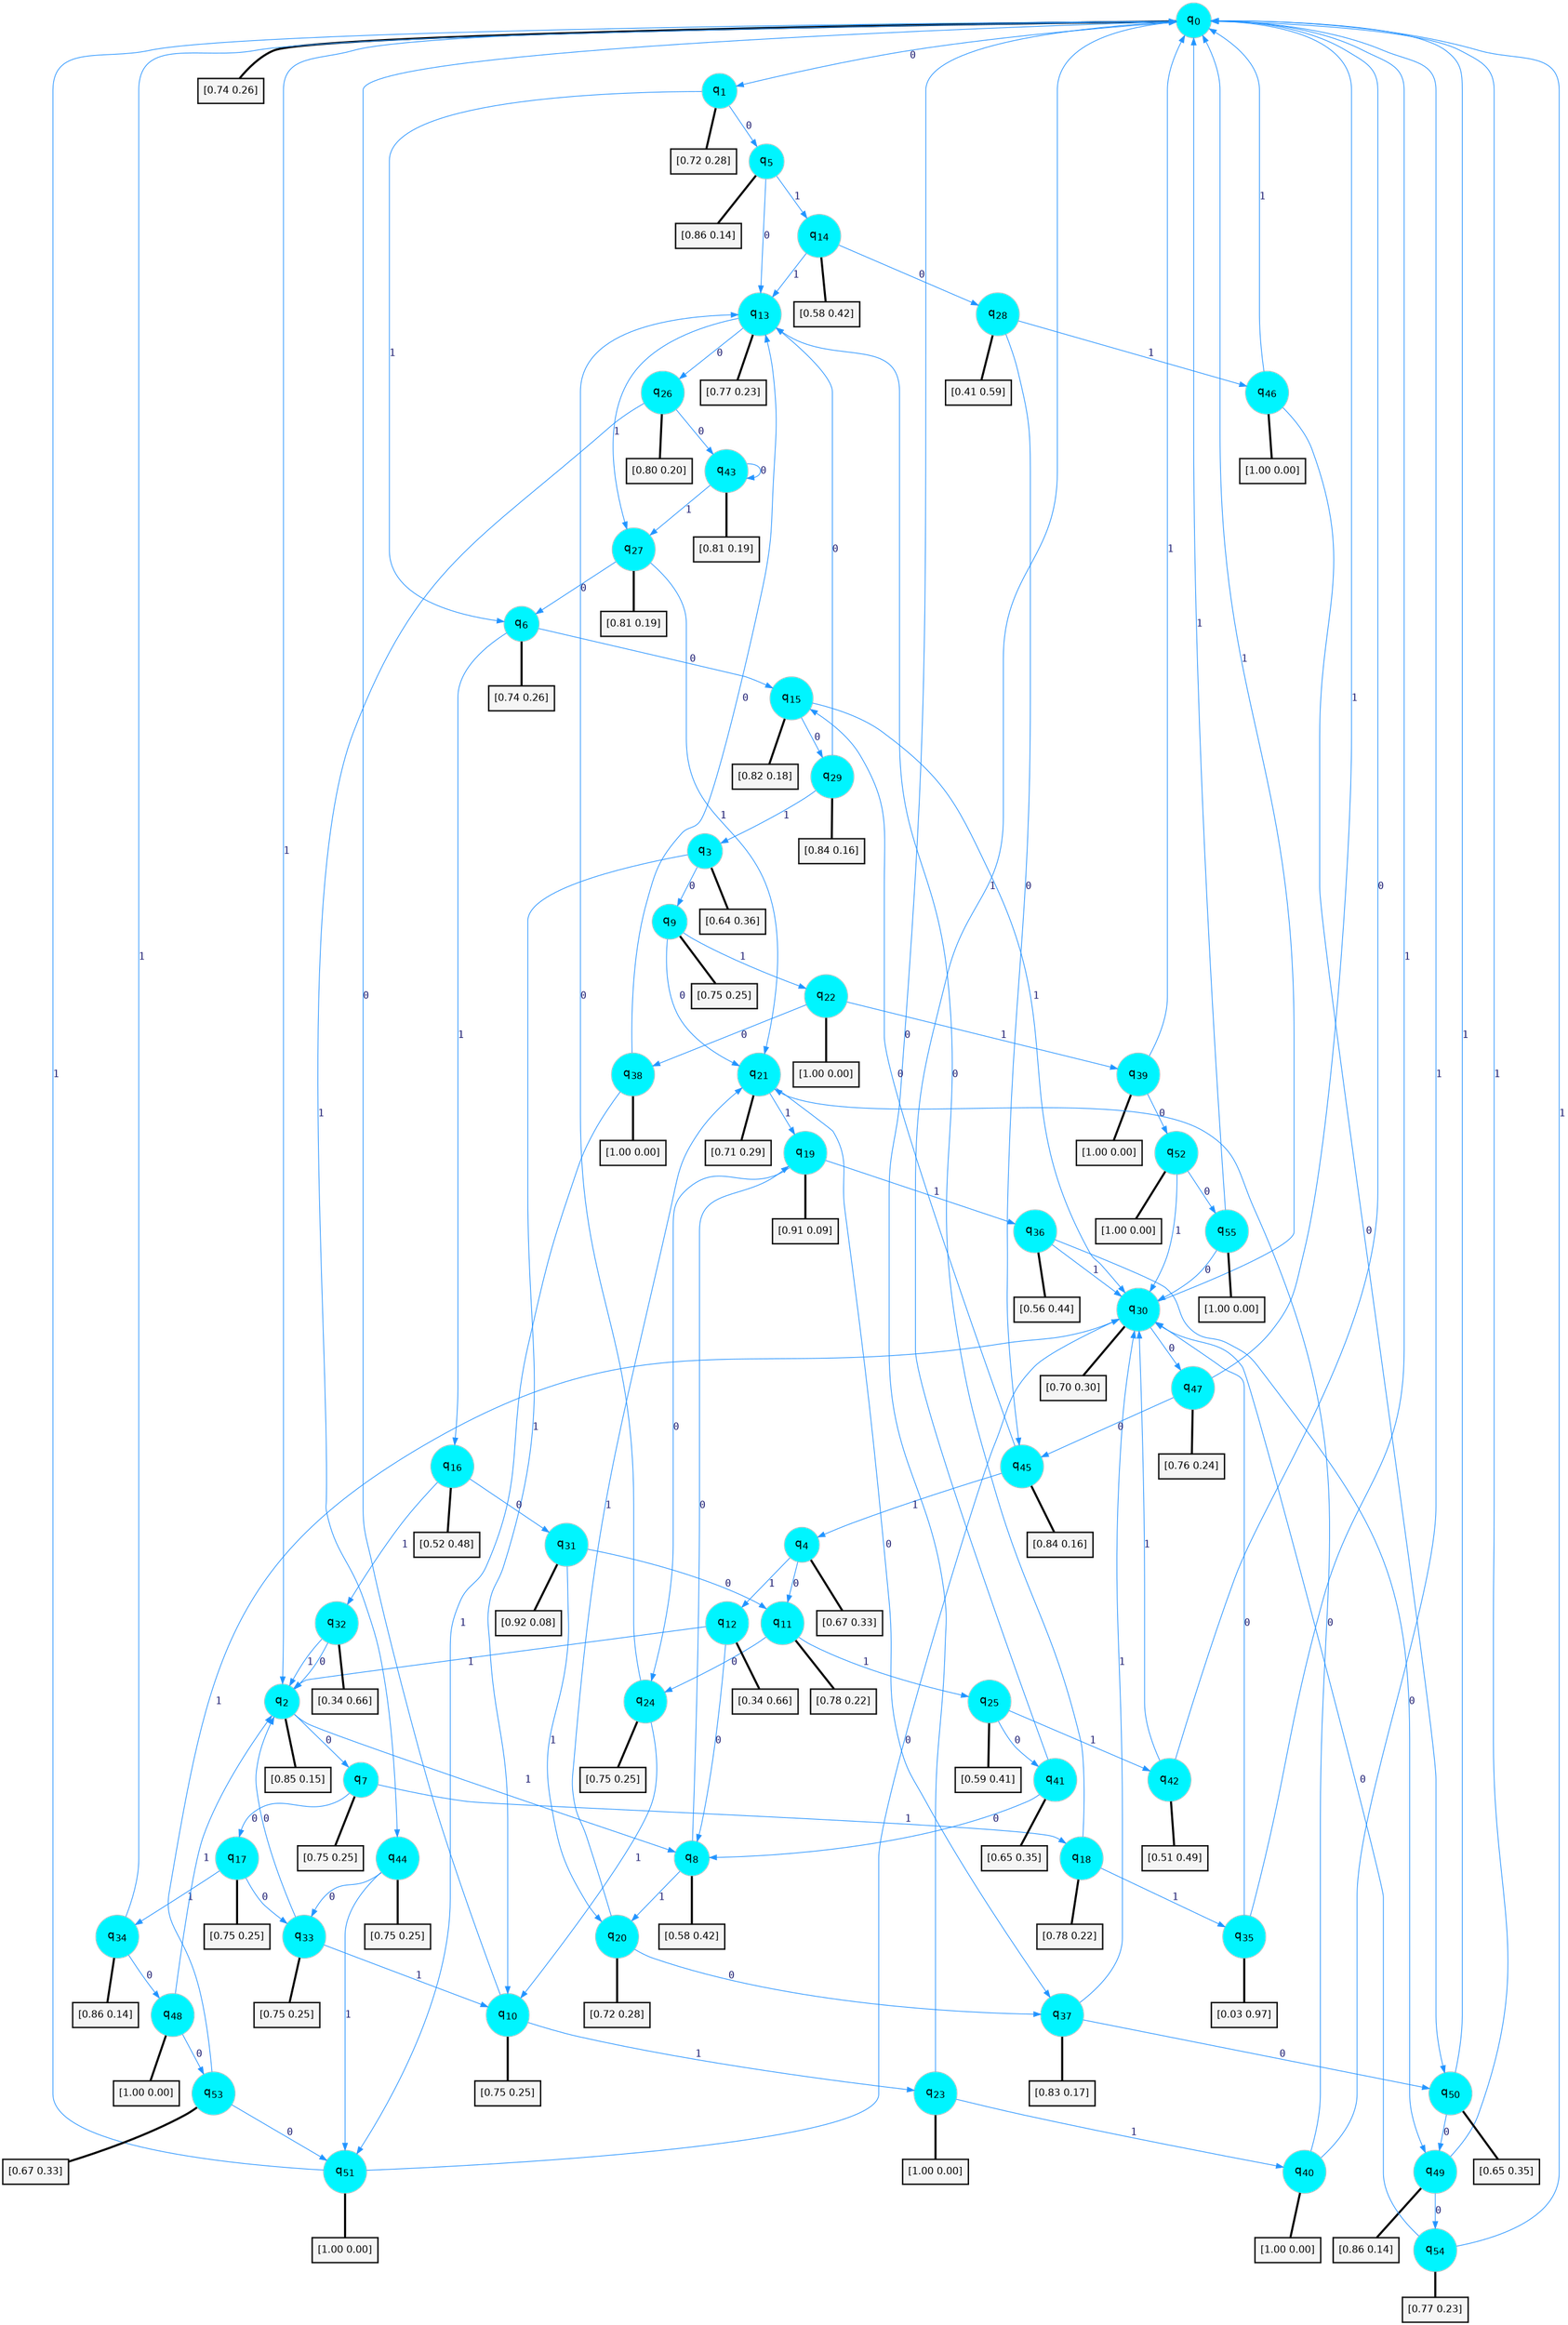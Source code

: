 digraph G {
graph [
bgcolor=transparent, dpi=300, rankdir=TD, size="40,25"];
node [
color=gray, fillcolor=turquoise1, fontcolor=black, fontname=Helvetica, fontsize=16, fontweight=bold, shape=circle, style=filled];
edge [
arrowsize=1, color=dodgerblue1, fontcolor=midnightblue, fontname=courier, fontweight=bold, penwidth=1, style=solid, weight=20];
0[label=<q<SUB>0</SUB>>];
1[label=<q<SUB>1</SUB>>];
2[label=<q<SUB>2</SUB>>];
3[label=<q<SUB>3</SUB>>];
4[label=<q<SUB>4</SUB>>];
5[label=<q<SUB>5</SUB>>];
6[label=<q<SUB>6</SUB>>];
7[label=<q<SUB>7</SUB>>];
8[label=<q<SUB>8</SUB>>];
9[label=<q<SUB>9</SUB>>];
10[label=<q<SUB>10</SUB>>];
11[label=<q<SUB>11</SUB>>];
12[label=<q<SUB>12</SUB>>];
13[label=<q<SUB>13</SUB>>];
14[label=<q<SUB>14</SUB>>];
15[label=<q<SUB>15</SUB>>];
16[label=<q<SUB>16</SUB>>];
17[label=<q<SUB>17</SUB>>];
18[label=<q<SUB>18</SUB>>];
19[label=<q<SUB>19</SUB>>];
20[label=<q<SUB>20</SUB>>];
21[label=<q<SUB>21</SUB>>];
22[label=<q<SUB>22</SUB>>];
23[label=<q<SUB>23</SUB>>];
24[label=<q<SUB>24</SUB>>];
25[label=<q<SUB>25</SUB>>];
26[label=<q<SUB>26</SUB>>];
27[label=<q<SUB>27</SUB>>];
28[label=<q<SUB>28</SUB>>];
29[label=<q<SUB>29</SUB>>];
30[label=<q<SUB>30</SUB>>];
31[label=<q<SUB>31</SUB>>];
32[label=<q<SUB>32</SUB>>];
33[label=<q<SUB>33</SUB>>];
34[label=<q<SUB>34</SUB>>];
35[label=<q<SUB>35</SUB>>];
36[label=<q<SUB>36</SUB>>];
37[label=<q<SUB>37</SUB>>];
38[label=<q<SUB>38</SUB>>];
39[label=<q<SUB>39</SUB>>];
40[label=<q<SUB>40</SUB>>];
41[label=<q<SUB>41</SUB>>];
42[label=<q<SUB>42</SUB>>];
43[label=<q<SUB>43</SUB>>];
44[label=<q<SUB>44</SUB>>];
45[label=<q<SUB>45</SUB>>];
46[label=<q<SUB>46</SUB>>];
47[label=<q<SUB>47</SUB>>];
48[label=<q<SUB>48</SUB>>];
49[label=<q<SUB>49</SUB>>];
50[label=<q<SUB>50</SUB>>];
51[label=<q<SUB>51</SUB>>];
52[label=<q<SUB>52</SUB>>];
53[label=<q<SUB>53</SUB>>];
54[label=<q<SUB>54</SUB>>];
55[label=<q<SUB>55</SUB>>];
56[label="[0.74 0.26]", shape=box,fontcolor=black, fontname=Helvetica, fontsize=14, penwidth=2, fillcolor=whitesmoke,color=black];
57[label="[0.72 0.28]", shape=box,fontcolor=black, fontname=Helvetica, fontsize=14, penwidth=2, fillcolor=whitesmoke,color=black];
58[label="[0.85 0.15]", shape=box,fontcolor=black, fontname=Helvetica, fontsize=14, penwidth=2, fillcolor=whitesmoke,color=black];
59[label="[0.64 0.36]", shape=box,fontcolor=black, fontname=Helvetica, fontsize=14, penwidth=2, fillcolor=whitesmoke,color=black];
60[label="[0.67 0.33]", shape=box,fontcolor=black, fontname=Helvetica, fontsize=14, penwidth=2, fillcolor=whitesmoke,color=black];
61[label="[0.86 0.14]", shape=box,fontcolor=black, fontname=Helvetica, fontsize=14, penwidth=2, fillcolor=whitesmoke,color=black];
62[label="[0.74 0.26]", shape=box,fontcolor=black, fontname=Helvetica, fontsize=14, penwidth=2, fillcolor=whitesmoke,color=black];
63[label="[0.75 0.25]", shape=box,fontcolor=black, fontname=Helvetica, fontsize=14, penwidth=2, fillcolor=whitesmoke,color=black];
64[label="[0.58 0.42]", shape=box,fontcolor=black, fontname=Helvetica, fontsize=14, penwidth=2, fillcolor=whitesmoke,color=black];
65[label="[0.75 0.25]", shape=box,fontcolor=black, fontname=Helvetica, fontsize=14, penwidth=2, fillcolor=whitesmoke,color=black];
66[label="[0.75 0.25]", shape=box,fontcolor=black, fontname=Helvetica, fontsize=14, penwidth=2, fillcolor=whitesmoke,color=black];
67[label="[0.78 0.22]", shape=box,fontcolor=black, fontname=Helvetica, fontsize=14, penwidth=2, fillcolor=whitesmoke,color=black];
68[label="[0.34 0.66]", shape=box,fontcolor=black, fontname=Helvetica, fontsize=14, penwidth=2, fillcolor=whitesmoke,color=black];
69[label="[0.77 0.23]", shape=box,fontcolor=black, fontname=Helvetica, fontsize=14, penwidth=2, fillcolor=whitesmoke,color=black];
70[label="[0.58 0.42]", shape=box,fontcolor=black, fontname=Helvetica, fontsize=14, penwidth=2, fillcolor=whitesmoke,color=black];
71[label="[0.82 0.18]", shape=box,fontcolor=black, fontname=Helvetica, fontsize=14, penwidth=2, fillcolor=whitesmoke,color=black];
72[label="[0.52 0.48]", shape=box,fontcolor=black, fontname=Helvetica, fontsize=14, penwidth=2, fillcolor=whitesmoke,color=black];
73[label="[0.75 0.25]", shape=box,fontcolor=black, fontname=Helvetica, fontsize=14, penwidth=2, fillcolor=whitesmoke,color=black];
74[label="[0.78 0.22]", shape=box,fontcolor=black, fontname=Helvetica, fontsize=14, penwidth=2, fillcolor=whitesmoke,color=black];
75[label="[0.91 0.09]", shape=box,fontcolor=black, fontname=Helvetica, fontsize=14, penwidth=2, fillcolor=whitesmoke,color=black];
76[label="[0.72 0.28]", shape=box,fontcolor=black, fontname=Helvetica, fontsize=14, penwidth=2, fillcolor=whitesmoke,color=black];
77[label="[0.71 0.29]", shape=box,fontcolor=black, fontname=Helvetica, fontsize=14, penwidth=2, fillcolor=whitesmoke,color=black];
78[label="[1.00 0.00]", shape=box,fontcolor=black, fontname=Helvetica, fontsize=14, penwidth=2, fillcolor=whitesmoke,color=black];
79[label="[1.00 0.00]", shape=box,fontcolor=black, fontname=Helvetica, fontsize=14, penwidth=2, fillcolor=whitesmoke,color=black];
80[label="[0.75 0.25]", shape=box,fontcolor=black, fontname=Helvetica, fontsize=14, penwidth=2, fillcolor=whitesmoke,color=black];
81[label="[0.59 0.41]", shape=box,fontcolor=black, fontname=Helvetica, fontsize=14, penwidth=2, fillcolor=whitesmoke,color=black];
82[label="[0.80 0.20]", shape=box,fontcolor=black, fontname=Helvetica, fontsize=14, penwidth=2, fillcolor=whitesmoke,color=black];
83[label="[0.81 0.19]", shape=box,fontcolor=black, fontname=Helvetica, fontsize=14, penwidth=2, fillcolor=whitesmoke,color=black];
84[label="[0.41 0.59]", shape=box,fontcolor=black, fontname=Helvetica, fontsize=14, penwidth=2, fillcolor=whitesmoke,color=black];
85[label="[0.84 0.16]", shape=box,fontcolor=black, fontname=Helvetica, fontsize=14, penwidth=2, fillcolor=whitesmoke,color=black];
86[label="[0.70 0.30]", shape=box,fontcolor=black, fontname=Helvetica, fontsize=14, penwidth=2, fillcolor=whitesmoke,color=black];
87[label="[0.92 0.08]", shape=box,fontcolor=black, fontname=Helvetica, fontsize=14, penwidth=2, fillcolor=whitesmoke,color=black];
88[label="[0.34 0.66]", shape=box,fontcolor=black, fontname=Helvetica, fontsize=14, penwidth=2, fillcolor=whitesmoke,color=black];
89[label="[0.75 0.25]", shape=box,fontcolor=black, fontname=Helvetica, fontsize=14, penwidth=2, fillcolor=whitesmoke,color=black];
90[label="[0.86 0.14]", shape=box,fontcolor=black, fontname=Helvetica, fontsize=14, penwidth=2, fillcolor=whitesmoke,color=black];
91[label="[0.03 0.97]", shape=box,fontcolor=black, fontname=Helvetica, fontsize=14, penwidth=2, fillcolor=whitesmoke,color=black];
92[label="[0.56 0.44]", shape=box,fontcolor=black, fontname=Helvetica, fontsize=14, penwidth=2, fillcolor=whitesmoke,color=black];
93[label="[0.83 0.17]", shape=box,fontcolor=black, fontname=Helvetica, fontsize=14, penwidth=2, fillcolor=whitesmoke,color=black];
94[label="[1.00 0.00]", shape=box,fontcolor=black, fontname=Helvetica, fontsize=14, penwidth=2, fillcolor=whitesmoke,color=black];
95[label="[1.00 0.00]", shape=box,fontcolor=black, fontname=Helvetica, fontsize=14, penwidth=2, fillcolor=whitesmoke,color=black];
96[label="[1.00 0.00]", shape=box,fontcolor=black, fontname=Helvetica, fontsize=14, penwidth=2, fillcolor=whitesmoke,color=black];
97[label="[0.65 0.35]", shape=box,fontcolor=black, fontname=Helvetica, fontsize=14, penwidth=2, fillcolor=whitesmoke,color=black];
98[label="[0.51 0.49]", shape=box,fontcolor=black, fontname=Helvetica, fontsize=14, penwidth=2, fillcolor=whitesmoke,color=black];
99[label="[0.81 0.19]", shape=box,fontcolor=black, fontname=Helvetica, fontsize=14, penwidth=2, fillcolor=whitesmoke,color=black];
100[label="[0.75 0.25]", shape=box,fontcolor=black, fontname=Helvetica, fontsize=14, penwidth=2, fillcolor=whitesmoke,color=black];
101[label="[0.84 0.16]", shape=box,fontcolor=black, fontname=Helvetica, fontsize=14, penwidth=2, fillcolor=whitesmoke,color=black];
102[label="[1.00 0.00]", shape=box,fontcolor=black, fontname=Helvetica, fontsize=14, penwidth=2, fillcolor=whitesmoke,color=black];
103[label="[0.76 0.24]", shape=box,fontcolor=black, fontname=Helvetica, fontsize=14, penwidth=2, fillcolor=whitesmoke,color=black];
104[label="[1.00 0.00]", shape=box,fontcolor=black, fontname=Helvetica, fontsize=14, penwidth=2, fillcolor=whitesmoke,color=black];
105[label="[0.86 0.14]", shape=box,fontcolor=black, fontname=Helvetica, fontsize=14, penwidth=2, fillcolor=whitesmoke,color=black];
106[label="[0.65 0.35]", shape=box,fontcolor=black, fontname=Helvetica, fontsize=14, penwidth=2, fillcolor=whitesmoke,color=black];
107[label="[1.00 0.00]", shape=box,fontcolor=black, fontname=Helvetica, fontsize=14, penwidth=2, fillcolor=whitesmoke,color=black];
108[label="[1.00 0.00]", shape=box,fontcolor=black, fontname=Helvetica, fontsize=14, penwidth=2, fillcolor=whitesmoke,color=black];
109[label="[0.67 0.33]", shape=box,fontcolor=black, fontname=Helvetica, fontsize=14, penwidth=2, fillcolor=whitesmoke,color=black];
110[label="[0.77 0.23]", shape=box,fontcolor=black, fontname=Helvetica, fontsize=14, penwidth=2, fillcolor=whitesmoke,color=black];
111[label="[1.00 0.00]", shape=box,fontcolor=black, fontname=Helvetica, fontsize=14, penwidth=2, fillcolor=whitesmoke,color=black];
0->1 [label=0];
0->2 [label=1];
0->56 [arrowhead=none, penwidth=3,color=black];
1->5 [label=0];
1->6 [label=1];
1->57 [arrowhead=none, penwidth=3,color=black];
2->7 [label=0];
2->8 [label=1];
2->58 [arrowhead=none, penwidth=3,color=black];
3->9 [label=0];
3->10 [label=1];
3->59 [arrowhead=none, penwidth=3,color=black];
4->11 [label=0];
4->12 [label=1];
4->60 [arrowhead=none, penwidth=3,color=black];
5->13 [label=0];
5->14 [label=1];
5->61 [arrowhead=none, penwidth=3,color=black];
6->15 [label=0];
6->16 [label=1];
6->62 [arrowhead=none, penwidth=3,color=black];
7->17 [label=0];
7->18 [label=1];
7->63 [arrowhead=none, penwidth=3,color=black];
8->19 [label=0];
8->20 [label=1];
8->64 [arrowhead=none, penwidth=3,color=black];
9->21 [label=0];
9->22 [label=1];
9->65 [arrowhead=none, penwidth=3,color=black];
10->0 [label=0];
10->23 [label=1];
10->66 [arrowhead=none, penwidth=3,color=black];
11->24 [label=0];
11->25 [label=1];
11->67 [arrowhead=none, penwidth=3,color=black];
12->8 [label=0];
12->2 [label=1];
12->68 [arrowhead=none, penwidth=3,color=black];
13->26 [label=0];
13->27 [label=1];
13->69 [arrowhead=none, penwidth=3,color=black];
14->28 [label=0];
14->13 [label=1];
14->70 [arrowhead=none, penwidth=3,color=black];
15->29 [label=0];
15->30 [label=1];
15->71 [arrowhead=none, penwidth=3,color=black];
16->31 [label=0];
16->32 [label=1];
16->72 [arrowhead=none, penwidth=3,color=black];
17->33 [label=0];
17->34 [label=1];
17->73 [arrowhead=none, penwidth=3,color=black];
18->13 [label=0];
18->35 [label=1];
18->74 [arrowhead=none, penwidth=3,color=black];
19->24 [label=0];
19->36 [label=1];
19->75 [arrowhead=none, penwidth=3,color=black];
20->37 [label=0];
20->21 [label=1];
20->76 [arrowhead=none, penwidth=3,color=black];
21->37 [label=0];
21->19 [label=1];
21->77 [arrowhead=none, penwidth=3,color=black];
22->38 [label=0];
22->39 [label=1];
22->78 [arrowhead=none, penwidth=3,color=black];
23->0 [label=0];
23->40 [label=1];
23->79 [arrowhead=none, penwidth=3,color=black];
24->13 [label=0];
24->10 [label=1];
24->80 [arrowhead=none, penwidth=3,color=black];
25->41 [label=0];
25->42 [label=1];
25->81 [arrowhead=none, penwidth=3,color=black];
26->43 [label=0];
26->44 [label=1];
26->82 [arrowhead=none, penwidth=3,color=black];
27->6 [label=0];
27->21 [label=1];
27->83 [arrowhead=none, penwidth=3,color=black];
28->45 [label=0];
28->46 [label=1];
28->84 [arrowhead=none, penwidth=3,color=black];
29->13 [label=0];
29->3 [label=1];
29->85 [arrowhead=none, penwidth=3,color=black];
30->47 [label=0];
30->0 [label=1];
30->86 [arrowhead=none, penwidth=3,color=black];
31->11 [label=0];
31->20 [label=1];
31->87 [arrowhead=none, penwidth=3,color=black];
32->2 [label=0];
32->2 [label=1];
32->88 [arrowhead=none, penwidth=3,color=black];
33->2 [label=0];
33->10 [label=1];
33->89 [arrowhead=none, penwidth=3,color=black];
34->48 [label=0];
34->0 [label=1];
34->90 [arrowhead=none, penwidth=3,color=black];
35->30 [label=0];
35->0 [label=1];
35->91 [arrowhead=none, penwidth=3,color=black];
36->49 [label=0];
36->30 [label=1];
36->92 [arrowhead=none, penwidth=3,color=black];
37->50 [label=0];
37->30 [label=1];
37->93 [arrowhead=none, penwidth=3,color=black];
38->13 [label=0];
38->51 [label=1];
38->94 [arrowhead=none, penwidth=3,color=black];
39->52 [label=0];
39->0 [label=1];
39->95 [arrowhead=none, penwidth=3,color=black];
40->21 [label=0];
40->0 [label=1];
40->96 [arrowhead=none, penwidth=3,color=black];
41->8 [label=0];
41->0 [label=1];
41->97 [arrowhead=none, penwidth=3,color=black];
42->0 [label=0];
42->30 [label=1];
42->98 [arrowhead=none, penwidth=3,color=black];
43->43 [label=0];
43->27 [label=1];
43->99 [arrowhead=none, penwidth=3,color=black];
44->33 [label=0];
44->51 [label=1];
44->100 [arrowhead=none, penwidth=3,color=black];
45->15 [label=0];
45->4 [label=1];
45->101 [arrowhead=none, penwidth=3,color=black];
46->50 [label=0];
46->0 [label=1];
46->102 [arrowhead=none, penwidth=3,color=black];
47->45 [label=0];
47->0 [label=1];
47->103 [arrowhead=none, penwidth=3,color=black];
48->53 [label=0];
48->2 [label=1];
48->104 [arrowhead=none, penwidth=3,color=black];
49->54 [label=0];
49->0 [label=1];
49->105 [arrowhead=none, penwidth=3,color=black];
50->49 [label=0];
50->0 [label=1];
50->106 [arrowhead=none, penwidth=3,color=black];
51->30 [label=0];
51->0 [label=1];
51->107 [arrowhead=none, penwidth=3,color=black];
52->55 [label=0];
52->30 [label=1];
52->108 [arrowhead=none, penwidth=3,color=black];
53->51 [label=0];
53->30 [label=1];
53->109 [arrowhead=none, penwidth=3,color=black];
54->30 [label=0];
54->0 [label=1];
54->110 [arrowhead=none, penwidth=3,color=black];
55->30 [label=0];
55->0 [label=1];
55->111 [arrowhead=none, penwidth=3,color=black];
}
